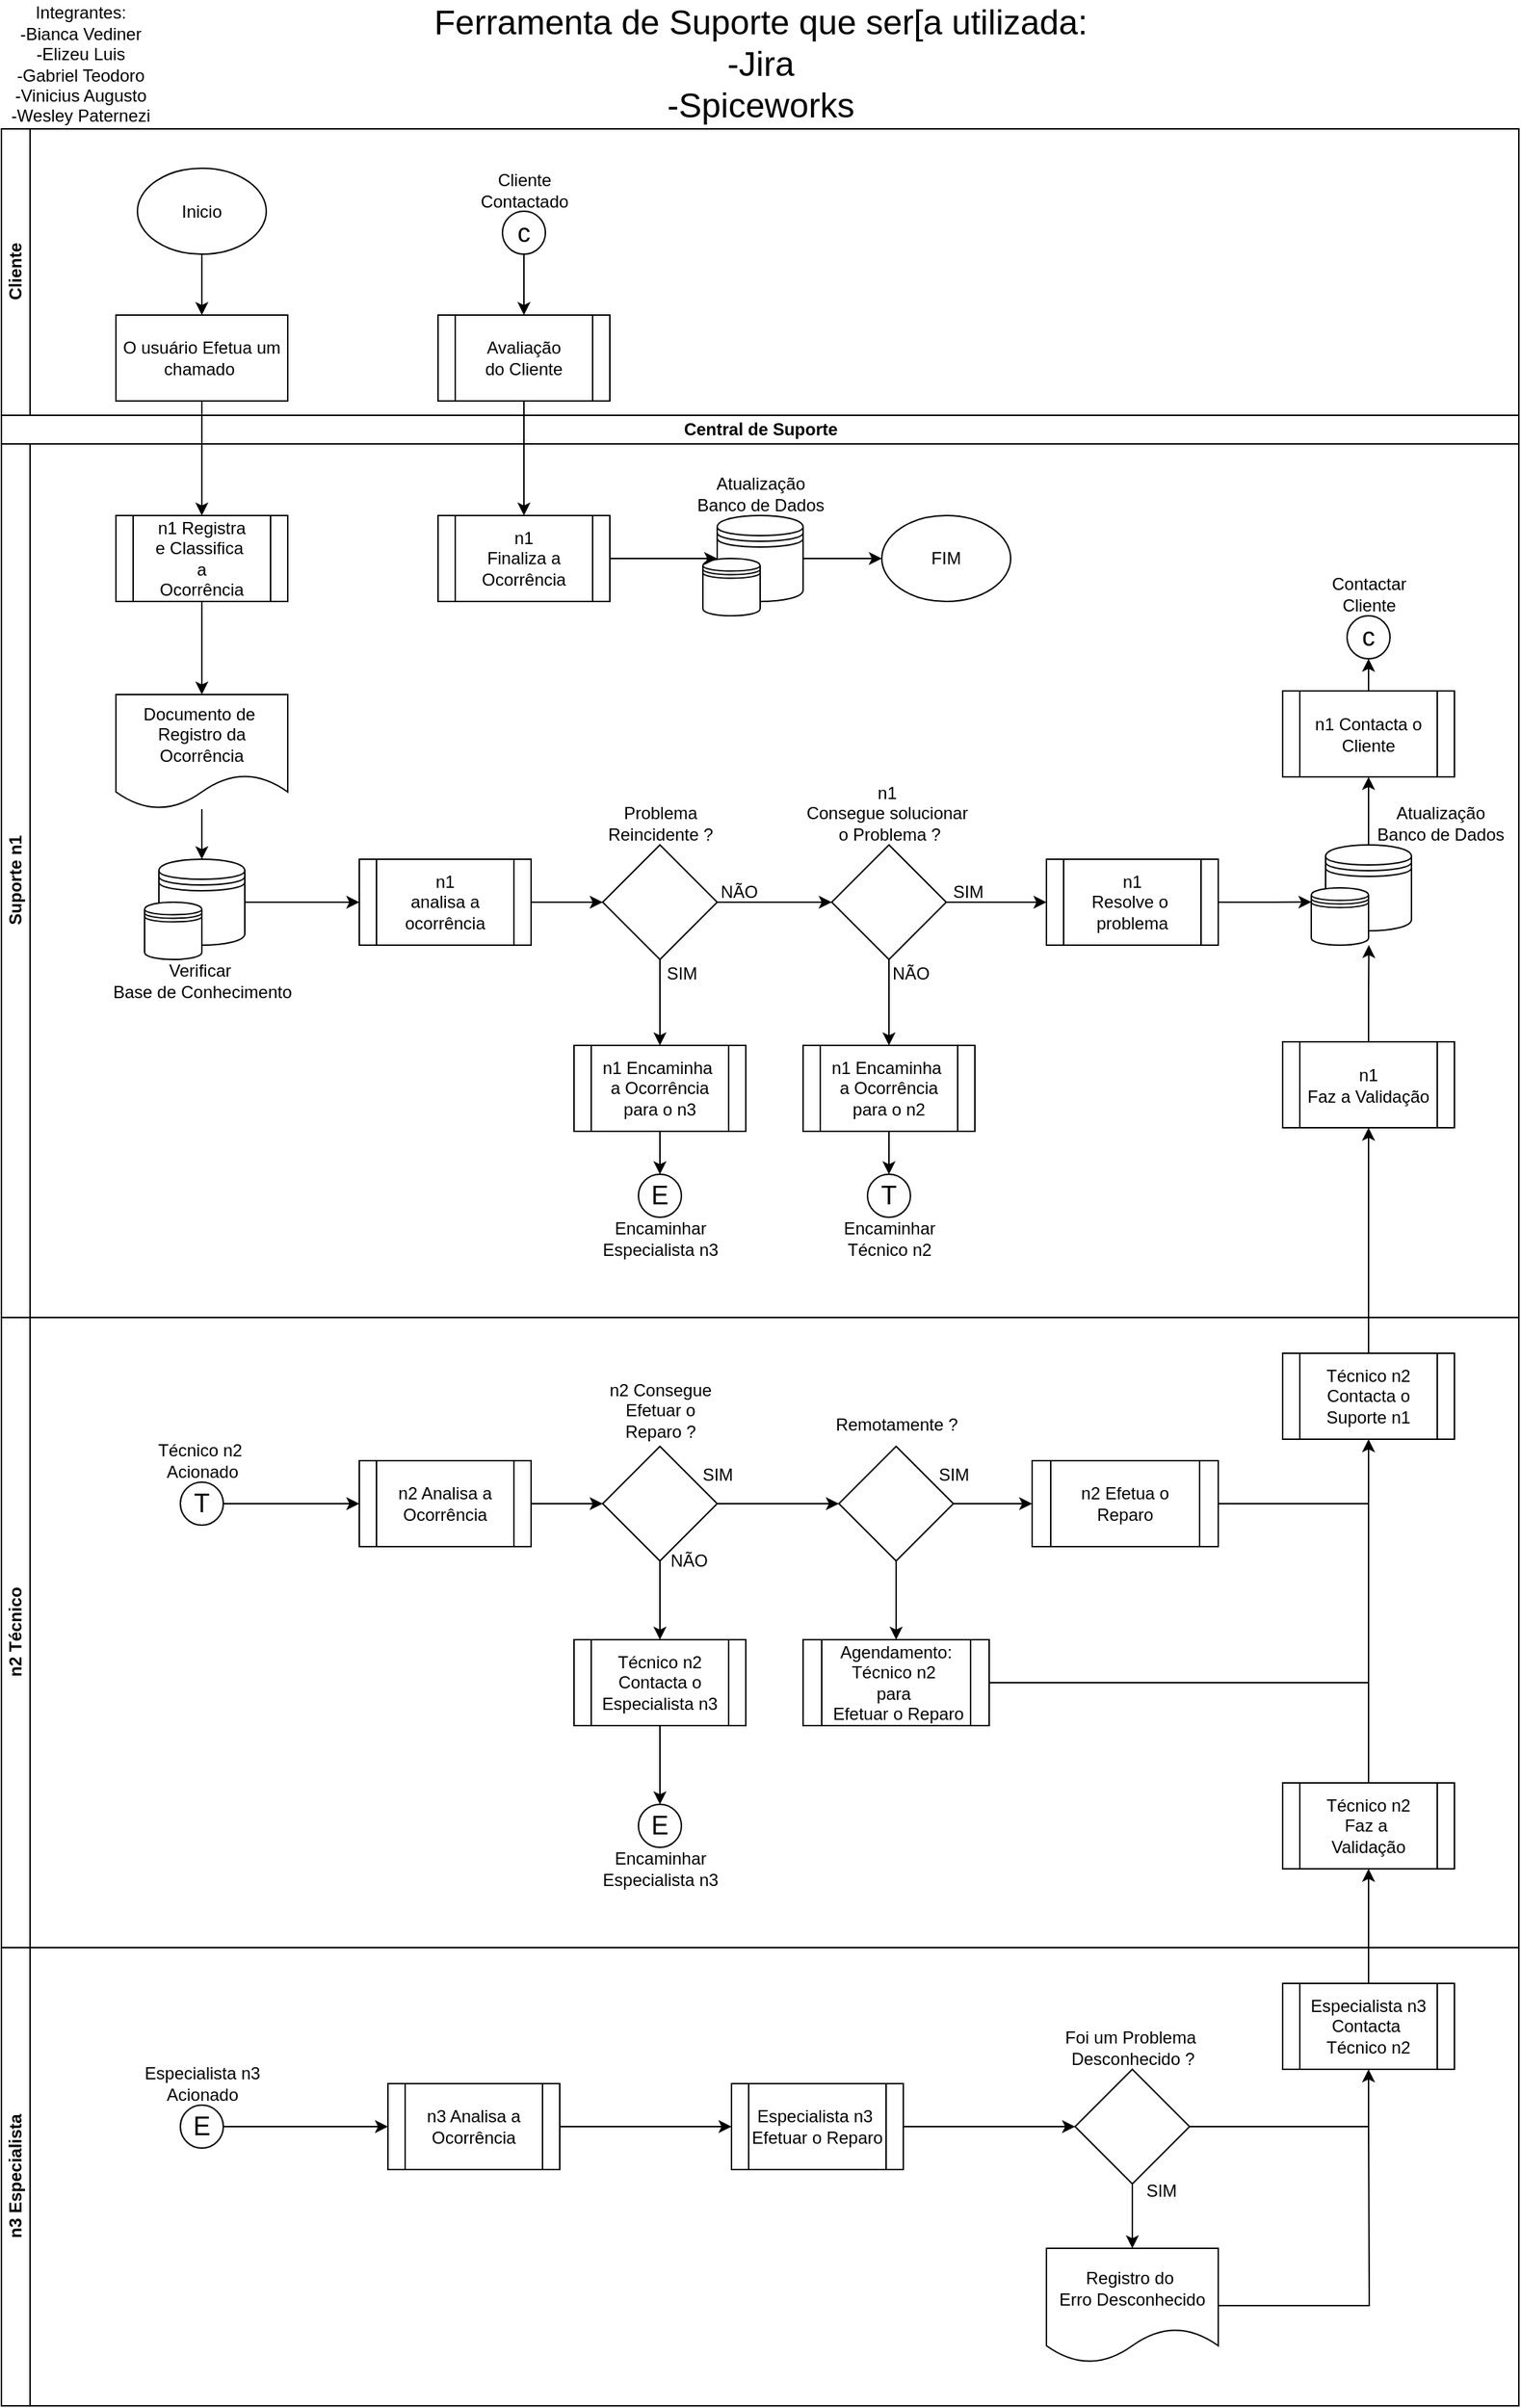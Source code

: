 <mxfile version="14.7.6" type="device"><diagram id="tlkaDTZqqwe8YWTlEcEw" name="Page-1"><mxGraphModel dx="1185" dy="615" grid="1" gridSize="10" guides="1" tooltips="1" connect="1" arrows="1" fold="1" page="1" pageScale="1" pageWidth="850" pageHeight="1100" math="0" shadow="0"><root><mxCell id="0"/><mxCell id="1" parent="0"/><mxCell id="Cioc2u7STBIMDRcB5ZtB-4" value="Central de Suporte" style="swimlane;html=1;childLayout=stackLayout;resizeParent=1;resizeParentMax=0;horizontal=1;startSize=20;horizontalStack=0;" vertex="1" parent="1"><mxGeometry y="290" width="1060" height="1390" as="geometry"/></mxCell><mxCell id="Cioc2u7STBIMDRcB5ZtB-6" value="Suporte n1" style="swimlane;html=1;startSize=20;horizontal=0;" vertex="1" parent="Cioc2u7STBIMDRcB5ZtB-4"><mxGeometry y="20" width="1060" height="610" as="geometry"/></mxCell><mxCell id="Cioc2u7STBIMDRcB5ZtB-164" style="edgeStyle=orthogonalEdgeStyle;rounded=0;orthogonalLoop=1;jettySize=auto;html=1;exitX=1;exitY=0.5;exitDx=0;exitDy=0;entryX=0;entryY=0.5;entryDx=0;entryDy=0;endArrow=classic;endFill=1;" edge="1" parent="Cioc2u7STBIMDRcB5ZtB-6" source="Cioc2u7STBIMDRcB5ZtB-19" target="Cioc2u7STBIMDRcB5ZtB-112"><mxGeometry relative="1" as="geometry"/></mxCell><mxCell id="Cioc2u7STBIMDRcB5ZtB-19" value="n1&lt;br&gt;analisa a&lt;br&gt;ocorrência" style="shape=process;whiteSpace=wrap;html=1;backgroundOutline=1;" vertex="1" parent="Cioc2u7STBIMDRcB5ZtB-6"><mxGeometry x="250" y="290" width="120" height="60" as="geometry"/></mxCell><mxCell id="Cioc2u7STBIMDRcB5ZtB-21" style="edgeStyle=orthogonalEdgeStyle;rounded=0;orthogonalLoop=1;jettySize=auto;html=1;exitX=0.5;exitY=1;exitDx=0;exitDy=0;entryX=0.5;entryY=0;entryDx=0;entryDy=0;" edge="1" parent="Cioc2u7STBIMDRcB5ZtB-6" source="Cioc2u7STBIMDRcB5ZtB-18" target="Cioc2u7STBIMDRcB5ZtB-20"><mxGeometry relative="1" as="geometry"/></mxCell><mxCell id="Cioc2u7STBIMDRcB5ZtB-18" value="n1 Registra &lt;br&gt;e Classifica&amp;nbsp;&lt;br&gt;a &lt;br&gt;Ocorrência" style="shape=process;whiteSpace=wrap;html=1;backgroundOutline=1;" vertex="1" parent="Cioc2u7STBIMDRcB5ZtB-6"><mxGeometry x="80.001" y="50" width="120" height="60" as="geometry"/></mxCell><mxCell id="Cioc2u7STBIMDRcB5ZtB-25" style="edgeStyle=orthogonalEdgeStyle;rounded=0;orthogonalLoop=1;jettySize=auto;html=1;entryX=0.5;entryY=0;entryDx=0;entryDy=0;" edge="1" parent="Cioc2u7STBIMDRcB5ZtB-6" source="Cioc2u7STBIMDRcB5ZtB-20" target="Cioc2u7STBIMDRcB5ZtB-23"><mxGeometry relative="1" as="geometry"/></mxCell><mxCell id="Cioc2u7STBIMDRcB5ZtB-20" value="Documento de&amp;nbsp;&lt;br&gt;Registro da Ocorrência" style="shape=document;whiteSpace=wrap;html=1;boundedLbl=1;" vertex="1" parent="Cioc2u7STBIMDRcB5ZtB-6"><mxGeometry x="80" y="175" width="120" height="80" as="geometry"/></mxCell><mxCell id="Cioc2u7STBIMDRcB5ZtB-162" style="edgeStyle=orthogonalEdgeStyle;rounded=0;orthogonalLoop=1;jettySize=auto;html=1;exitX=1;exitY=0.5;exitDx=0;exitDy=0;entryX=0;entryY=0.5;entryDx=0;entryDy=0;endArrow=classic;endFill=1;" edge="1" parent="Cioc2u7STBIMDRcB5ZtB-6" source="Cioc2u7STBIMDRcB5ZtB-23" target="Cioc2u7STBIMDRcB5ZtB-19"><mxGeometry relative="1" as="geometry"/></mxCell><mxCell id="Cioc2u7STBIMDRcB5ZtB-23" value="" style="shape=datastore;whiteSpace=wrap;html=1;" vertex="1" parent="Cioc2u7STBIMDRcB5ZtB-6"><mxGeometry x="110" y="290" width="60" height="60" as="geometry"/></mxCell><mxCell id="Cioc2u7STBIMDRcB5ZtB-22" value="" style="shape=datastore;whiteSpace=wrap;html=1;" vertex="1" parent="Cioc2u7STBIMDRcB5ZtB-6"><mxGeometry x="100" y="320" width="40" height="40" as="geometry"/></mxCell><mxCell id="Cioc2u7STBIMDRcB5ZtB-24" value="Verificar&amp;nbsp;&lt;br&gt;Base de Conhecimento" style="text;html=1;align=center;verticalAlign=middle;resizable=0;points=[];autosize=1;strokeColor=none;" vertex="1" parent="Cioc2u7STBIMDRcB5ZtB-6"><mxGeometry x="70" y="360" width="140" height="30" as="geometry"/></mxCell><mxCell id="Cioc2u7STBIMDRcB5ZtB-122" style="edgeStyle=orthogonalEdgeStyle;rounded=0;orthogonalLoop=1;jettySize=auto;html=1;exitX=0.5;exitY=1;exitDx=0;exitDy=0;entryX=0.5;entryY=0;entryDx=0;entryDy=0;endArrow=classic;endFill=1;" edge="1" parent="Cioc2u7STBIMDRcB5ZtB-6" source="Cioc2u7STBIMDRcB5ZtB-27" target="Cioc2u7STBIMDRcB5ZtB-121"><mxGeometry relative="1" as="geometry"/></mxCell><mxCell id="Cioc2u7STBIMDRcB5ZtB-150" style="edgeStyle=orthogonalEdgeStyle;rounded=0;orthogonalLoop=1;jettySize=auto;html=1;exitX=1;exitY=0.5;exitDx=0;exitDy=0;entryX=0;entryY=0.5;entryDx=0;entryDy=0;endArrow=classic;endFill=1;" edge="1" parent="Cioc2u7STBIMDRcB5ZtB-6" source="Cioc2u7STBIMDRcB5ZtB-27" target="Cioc2u7STBIMDRcB5ZtB-30"><mxGeometry relative="1" as="geometry"/></mxCell><mxCell id="Cioc2u7STBIMDRcB5ZtB-27" value="" style="rhombus;whiteSpace=wrap;html=1;" vertex="1" parent="Cioc2u7STBIMDRcB5ZtB-6"><mxGeometry x="580" y="280" width="80" height="80" as="geometry"/></mxCell><mxCell id="Cioc2u7STBIMDRcB5ZtB-29" value="n1&amp;nbsp;&lt;br&gt;Consegue solucionar&amp;nbsp;&lt;br&gt;o Problema ?" style="text;html=1;align=center;verticalAlign=middle;resizable=0;points=[];autosize=1;strokeColor=none;" vertex="1" parent="Cioc2u7STBIMDRcB5ZtB-6"><mxGeometry x="555" y="232.5" width="130" height="50" as="geometry"/></mxCell><mxCell id="Cioc2u7STBIMDRcB5ZtB-39" style="edgeStyle=orthogonalEdgeStyle;rounded=0;orthogonalLoop=1;jettySize=auto;html=1;exitX=1;exitY=0.5;exitDx=0;exitDy=0;entryX=0.002;entryY=0.248;entryDx=0;entryDy=0;entryPerimeter=0;" edge="1" parent="Cioc2u7STBIMDRcB5ZtB-6" source="Cioc2u7STBIMDRcB5ZtB-30" target="Cioc2u7STBIMDRcB5ZtB-35"><mxGeometry relative="1" as="geometry"/></mxCell><mxCell id="Cioc2u7STBIMDRcB5ZtB-30" value="n1&lt;br&gt;Resolve o&amp;nbsp;&lt;br&gt;problema" style="shape=process;whiteSpace=wrap;html=1;backgroundOutline=1;" vertex="1" parent="Cioc2u7STBIMDRcB5ZtB-6"><mxGeometry x="730" y="290" width="120" height="60" as="geometry"/></mxCell><mxCell id="Cioc2u7STBIMDRcB5ZtB-151" style="edgeStyle=orthogonalEdgeStyle;rounded=0;orthogonalLoop=1;jettySize=auto;html=1;exitX=0.5;exitY=0;exitDx=0;exitDy=0;entryX=0.5;entryY=1;entryDx=0;entryDy=0;endArrow=classic;endFill=1;" edge="1" parent="Cioc2u7STBIMDRcB5ZtB-6" source="Cioc2u7STBIMDRcB5ZtB-34" target="Cioc2u7STBIMDRcB5ZtB-42"><mxGeometry relative="1" as="geometry"/></mxCell><mxCell id="Cioc2u7STBIMDRcB5ZtB-34" value="" style="shape=datastore;whiteSpace=wrap;html=1;" vertex="1" parent="Cioc2u7STBIMDRcB5ZtB-6"><mxGeometry x="925" y="280" width="60" height="60" as="geometry"/></mxCell><mxCell id="Cioc2u7STBIMDRcB5ZtB-35" value="" style="shape=datastore;whiteSpace=wrap;html=1;" vertex="1" parent="Cioc2u7STBIMDRcB5ZtB-6"><mxGeometry x="915" y="310" width="40" height="40" as="geometry"/></mxCell><mxCell id="Cioc2u7STBIMDRcB5ZtB-36" value="Atualização&lt;br&gt;Banco de Dados" style="text;html=1;align=center;verticalAlign=middle;resizable=0;points=[];autosize=1;strokeColor=none;" vertex="1" parent="Cioc2u7STBIMDRcB5ZtB-6"><mxGeometry x="955" y="250" width="100" height="30" as="geometry"/></mxCell><mxCell id="Cioc2u7STBIMDRcB5ZtB-40" value="&lt;font style=&quot;font-size: 18px&quot;&gt;c&lt;/font&gt;" style="ellipse;whiteSpace=wrap;html=1;aspect=fixed;" vertex="1" parent="Cioc2u7STBIMDRcB5ZtB-6"><mxGeometry x="940" y="120" width="30" height="30" as="geometry"/></mxCell><mxCell id="Cioc2u7STBIMDRcB5ZtB-43" style="edgeStyle=orthogonalEdgeStyle;rounded=0;orthogonalLoop=1;jettySize=auto;html=1;exitX=0.5;exitY=0;exitDx=0;exitDy=0;entryX=0.5;entryY=1;entryDx=0;entryDy=0;" edge="1" parent="Cioc2u7STBIMDRcB5ZtB-6" source="Cioc2u7STBIMDRcB5ZtB-42" target="Cioc2u7STBIMDRcB5ZtB-40"><mxGeometry relative="1" as="geometry"/></mxCell><mxCell id="Cioc2u7STBIMDRcB5ZtB-42" value="n1 Contacta o Cliente" style="shape=process;whiteSpace=wrap;html=1;backgroundOutline=1;" vertex="1" parent="Cioc2u7STBIMDRcB5ZtB-6"><mxGeometry x="895" y="172.5" width="120" height="60" as="geometry"/></mxCell><mxCell id="Cioc2u7STBIMDRcB5ZtB-168" style="edgeStyle=orthogonalEdgeStyle;rounded=0;orthogonalLoop=1;jettySize=auto;html=1;exitX=1;exitY=0.5;exitDx=0;exitDy=0;entryX=0;entryY=0.5;entryDx=0;entryDy=0;endArrow=classic;endFill=1;" edge="1" parent="Cioc2u7STBIMDRcB5ZtB-6" source="Cioc2u7STBIMDRcB5ZtB-49" target="Cioc2u7STBIMDRcB5ZtB-54"><mxGeometry relative="1" as="geometry"/></mxCell><mxCell id="Cioc2u7STBIMDRcB5ZtB-49" value="" style="shape=datastore;whiteSpace=wrap;html=1;" vertex="1" parent="Cioc2u7STBIMDRcB5ZtB-6"><mxGeometry x="500" y="50" width="60" height="60" as="geometry"/></mxCell><mxCell id="Cioc2u7STBIMDRcB5ZtB-50" value="" style="shape=datastore;whiteSpace=wrap;html=1;" vertex="1" parent="Cioc2u7STBIMDRcB5ZtB-6"><mxGeometry x="490" y="80" width="40" height="40" as="geometry"/></mxCell><mxCell id="Cioc2u7STBIMDRcB5ZtB-51" value="Atualização&lt;br&gt;Banco de Dados" style="text;html=1;align=center;verticalAlign=middle;resizable=0;points=[];autosize=1;strokeColor=none;" vertex="1" parent="Cioc2u7STBIMDRcB5ZtB-6"><mxGeometry x="480" y="20" width="100" height="30" as="geometry"/></mxCell><mxCell id="Cioc2u7STBIMDRcB5ZtB-54" value="FIM" style="ellipse;whiteSpace=wrap;html=1;" vertex="1" parent="Cioc2u7STBIMDRcB5ZtB-6"><mxGeometry x="615" y="50" width="90" height="60" as="geometry"/></mxCell><mxCell id="Cioc2u7STBIMDRcB5ZtB-161" style="edgeStyle=orthogonalEdgeStyle;rounded=0;orthogonalLoop=1;jettySize=auto;html=1;exitX=1;exitY=0.5;exitDx=0;exitDy=0;entryX=0;entryY=0.5;entryDx=0;entryDy=0;endArrow=classic;endFill=1;" edge="1" parent="Cioc2u7STBIMDRcB5ZtB-6" source="Cioc2u7STBIMDRcB5ZtB-55" target="Cioc2u7STBIMDRcB5ZtB-49"><mxGeometry relative="1" as="geometry"><mxPoint x="467.5" y="80.0" as="sourcePoint"/></mxGeometry></mxCell><mxCell id="Cioc2u7STBIMDRcB5ZtB-55" value="n1 &lt;br&gt;Finaliza a&lt;br&gt;Ocorrência" style="shape=process;whiteSpace=wrap;html=1;backgroundOutline=1;" vertex="1" parent="Cioc2u7STBIMDRcB5ZtB-6"><mxGeometry x="305" y="50" width="120" height="60" as="geometry"/></mxCell><mxCell id="Cioc2u7STBIMDRcB5ZtB-65" value="&lt;font style=&quot;font-size: 18px&quot;&gt;E&lt;/font&gt;" style="ellipse;whiteSpace=wrap;html=1;aspect=fixed;" vertex="1" parent="Cioc2u7STBIMDRcB5ZtB-6"><mxGeometry x="445" y="510" width="30" height="30" as="geometry"/></mxCell><mxCell id="Cioc2u7STBIMDRcB5ZtB-66" value="Encaminhar&lt;br&gt;Especialista n3" style="text;html=1;align=center;verticalAlign=middle;resizable=0;points=[];autosize=1;strokeColor=none;" vertex="1" parent="Cioc2u7STBIMDRcB5ZtB-6"><mxGeometry x="410" y="540" width="100" height="30" as="geometry"/></mxCell><mxCell id="Cioc2u7STBIMDRcB5ZtB-73" style="edgeStyle=orthogonalEdgeStyle;rounded=0;orthogonalLoop=1;jettySize=auto;html=1;entryX=0.5;entryY=0;entryDx=0;entryDy=0;" edge="1" parent="Cioc2u7STBIMDRcB5ZtB-6" source="Cioc2u7STBIMDRcB5ZtB-71" target="Cioc2u7STBIMDRcB5ZtB-65"><mxGeometry relative="1" as="geometry"/></mxCell><mxCell id="Cioc2u7STBIMDRcB5ZtB-71" value="n1 Encaminha&amp;nbsp;&lt;br&gt;a Ocorrência&lt;br&gt;para o n3" style="shape=process;whiteSpace=wrap;html=1;backgroundOutline=1;" vertex="1" parent="Cioc2u7STBIMDRcB5ZtB-6"><mxGeometry x="400" y="420" width="120" height="60" as="geometry"/></mxCell><mxCell id="Cioc2u7STBIMDRcB5ZtB-104" style="edgeStyle=orthogonalEdgeStyle;rounded=0;orthogonalLoop=1;jettySize=auto;html=1;entryX=1.006;entryY=0.998;entryDx=0;entryDy=0;entryPerimeter=0;endArrow=classic;endFill=1;" edge="1" parent="Cioc2u7STBIMDRcB5ZtB-6" source="Cioc2u7STBIMDRcB5ZtB-103" target="Cioc2u7STBIMDRcB5ZtB-35"><mxGeometry relative="1" as="geometry"/></mxCell><mxCell id="Cioc2u7STBIMDRcB5ZtB-103" value="n1 &lt;br&gt;Faz a Validação" style="shape=process;whiteSpace=wrap;html=1;backgroundOutline=1;" vertex="1" parent="Cioc2u7STBIMDRcB5ZtB-6"><mxGeometry x="895" y="417.5" width="120" height="60" as="geometry"/></mxCell><mxCell id="Cioc2u7STBIMDRcB5ZtB-116" style="edgeStyle=orthogonalEdgeStyle;rounded=0;orthogonalLoop=1;jettySize=auto;html=1;exitX=1;exitY=0.5;exitDx=0;exitDy=0;entryX=0;entryY=0.5;entryDx=0;entryDy=0;endArrow=classic;endFill=1;" edge="1" parent="Cioc2u7STBIMDRcB5ZtB-6" source="Cioc2u7STBIMDRcB5ZtB-112" target="Cioc2u7STBIMDRcB5ZtB-27"><mxGeometry relative="1" as="geometry"/></mxCell><mxCell id="Cioc2u7STBIMDRcB5ZtB-112" value="" style="rhombus;whiteSpace=wrap;html=1;" vertex="1" parent="Cioc2u7STBIMDRcB5ZtB-6"><mxGeometry x="420" y="280" width="80" height="80" as="geometry"/></mxCell><mxCell id="Cioc2u7STBIMDRcB5ZtB-113" value="Problema &lt;br&gt;Reincidente ?" style="text;html=1;align=center;verticalAlign=middle;resizable=0;points=[];autosize=1;strokeColor=none;" vertex="1" parent="Cioc2u7STBIMDRcB5ZtB-6"><mxGeometry x="415" y="250" width="90" height="30" as="geometry"/></mxCell><mxCell id="Cioc2u7STBIMDRcB5ZtB-114" style="edgeStyle=orthogonalEdgeStyle;rounded=0;orthogonalLoop=1;jettySize=auto;html=1;exitX=0.5;exitY=1;exitDx=0;exitDy=0;endArrow=classic;endFill=1;entryX=0.5;entryY=0;entryDx=0;entryDy=0;" edge="1" parent="Cioc2u7STBIMDRcB5ZtB-6" source="Cioc2u7STBIMDRcB5ZtB-112" target="Cioc2u7STBIMDRcB5ZtB-71"><mxGeometry relative="1" as="geometry"><mxPoint x="460" y="410" as="targetPoint"/></mxGeometry></mxCell><mxCell id="Cioc2u7STBIMDRcB5ZtB-115" value="SIM" style="text;html=1;align=center;verticalAlign=middle;resizable=0;points=[];autosize=1;strokeColor=none;" vertex="1" parent="Cioc2u7STBIMDRcB5ZtB-6"><mxGeometry x="455" y="360" width="40" height="20" as="geometry"/></mxCell><mxCell id="Cioc2u7STBIMDRcB5ZtB-117" value="NÃO" style="text;html=1;align=center;verticalAlign=middle;resizable=0;points=[];autosize=1;strokeColor=none;" vertex="1" parent="Cioc2u7STBIMDRcB5ZtB-6"><mxGeometry x="495" y="302.5" width="40" height="20" as="geometry"/></mxCell><mxCell id="Cioc2u7STBIMDRcB5ZtB-118" value="&lt;font style=&quot;font-size: 18px&quot;&gt;T&lt;/font&gt;" style="ellipse;whiteSpace=wrap;html=1;aspect=fixed;" vertex="1" parent="Cioc2u7STBIMDRcB5ZtB-6"><mxGeometry x="605" y="510" width="30" height="30" as="geometry"/></mxCell><mxCell id="Cioc2u7STBIMDRcB5ZtB-119" value="Encaminhar&lt;br&gt;Técnico n2" style="text;html=1;align=center;verticalAlign=middle;resizable=0;points=[];autosize=1;strokeColor=none;" vertex="1" parent="Cioc2u7STBIMDRcB5ZtB-6"><mxGeometry x="580" y="540" width="80" height="30" as="geometry"/></mxCell><mxCell id="Cioc2u7STBIMDRcB5ZtB-120" style="edgeStyle=orthogonalEdgeStyle;rounded=0;orthogonalLoop=1;jettySize=auto;html=1;entryX=0.5;entryY=0;entryDx=0;entryDy=0;" edge="1" parent="Cioc2u7STBIMDRcB5ZtB-6" source="Cioc2u7STBIMDRcB5ZtB-121" target="Cioc2u7STBIMDRcB5ZtB-118"><mxGeometry relative="1" as="geometry"/></mxCell><mxCell id="Cioc2u7STBIMDRcB5ZtB-121" value="n1 Encaminha&amp;nbsp;&lt;br&gt;a Ocorrência&lt;br&gt;para o n2" style="shape=process;whiteSpace=wrap;html=1;backgroundOutline=1;" vertex="1" parent="Cioc2u7STBIMDRcB5ZtB-6"><mxGeometry x="560" y="420" width="120" height="60" as="geometry"/></mxCell><mxCell id="Cioc2u7STBIMDRcB5ZtB-124" value="SIM" style="text;html=1;align=center;verticalAlign=middle;resizable=0;points=[];autosize=1;strokeColor=none;" vertex="1" parent="Cioc2u7STBIMDRcB5ZtB-6"><mxGeometry x="655" y="302.5" width="40" height="20" as="geometry"/></mxCell><mxCell id="Cioc2u7STBIMDRcB5ZtB-125" value="NÃO" style="text;html=1;align=center;verticalAlign=middle;resizable=0;points=[];autosize=1;strokeColor=none;" vertex="1" parent="Cioc2u7STBIMDRcB5ZtB-6"><mxGeometry x="615" y="360" width="40" height="20" as="geometry"/></mxCell><mxCell id="Cioc2u7STBIMDRcB5ZtB-41" value="Contactar&lt;br&gt;Cliente" style="text;html=1;align=center;verticalAlign=middle;resizable=0;points=[];autosize=1;strokeColor=none;" vertex="1" parent="Cioc2u7STBIMDRcB5ZtB-6"><mxGeometry x="920" y="90" width="70" height="30" as="geometry"/></mxCell><mxCell id="Cioc2u7STBIMDRcB5ZtB-7" value="n2 Técnico" style="swimlane;html=1;startSize=20;horizontal=0;" vertex="1" parent="Cioc2u7STBIMDRcB5ZtB-4"><mxGeometry y="630" width="1060" height="440" as="geometry"/></mxCell><mxCell id="Cioc2u7STBIMDRcB5ZtB-74" style="edgeStyle=orthogonalEdgeStyle;rounded=0;orthogonalLoop=1;jettySize=auto;html=1;exitX=1;exitY=0.5;exitDx=0;exitDy=0;entryX=0;entryY=0.5;entryDx=0;entryDy=0;" edge="1" parent="Cioc2u7STBIMDRcB5ZtB-7" source="Cioc2u7STBIMDRcB5ZtB-60" target="Cioc2u7STBIMDRcB5ZtB-62"><mxGeometry relative="1" as="geometry"/></mxCell><mxCell id="Cioc2u7STBIMDRcB5ZtB-60" value="n2 Analisa a Ocorrência" style="shape=process;whiteSpace=wrap;html=1;backgroundOutline=1;" vertex="1" parent="Cioc2u7STBIMDRcB5ZtB-7"><mxGeometry x="250" y="100" width="120" height="60" as="geometry"/></mxCell><mxCell id="Cioc2u7STBIMDRcB5ZtB-84" style="edgeStyle=orthogonalEdgeStyle;rounded=0;orthogonalLoop=1;jettySize=auto;html=1;exitX=0.5;exitY=1;exitDx=0;exitDy=0;entryX=0.5;entryY=0;entryDx=0;entryDy=0;" edge="1" parent="Cioc2u7STBIMDRcB5ZtB-7" source="Cioc2u7STBIMDRcB5ZtB-62" target="Cioc2u7STBIMDRcB5ZtB-85"><mxGeometry relative="1" as="geometry"><mxPoint x="460" y="215" as="targetPoint"/></mxGeometry></mxCell><mxCell id="Cioc2u7STBIMDRcB5ZtB-128" style="edgeStyle=orthogonalEdgeStyle;rounded=0;orthogonalLoop=1;jettySize=auto;html=1;exitX=1;exitY=0.5;exitDx=0;exitDy=0;entryX=0;entryY=0.5;entryDx=0;entryDy=0;endArrow=classic;endFill=1;" edge="1" parent="Cioc2u7STBIMDRcB5ZtB-7" source="Cioc2u7STBIMDRcB5ZtB-62" target="Cioc2u7STBIMDRcB5ZtB-126"><mxGeometry relative="1" as="geometry"/></mxCell><mxCell id="Cioc2u7STBIMDRcB5ZtB-62" value="" style="rhombus;whiteSpace=wrap;html=1;" vertex="1" parent="Cioc2u7STBIMDRcB5ZtB-7"><mxGeometry x="420" y="90" width="80" height="80" as="geometry"/></mxCell><mxCell id="Cioc2u7STBIMDRcB5ZtB-63" value="n2 Consegue&lt;br&gt;Efetuar o&lt;br&gt;Reparo ?" style="text;html=1;align=center;verticalAlign=middle;resizable=0;points=[];autosize=1;strokeColor=none;" vertex="1" parent="Cioc2u7STBIMDRcB5ZtB-7"><mxGeometry x="415" y="40" width="90" height="50" as="geometry"/></mxCell><mxCell id="Cioc2u7STBIMDRcB5ZtB-70" style="edgeStyle=orthogonalEdgeStyle;rounded=0;orthogonalLoop=1;jettySize=auto;html=1;exitX=1;exitY=0.5;exitDx=0;exitDy=0;entryX=0;entryY=0.5;entryDx=0;entryDy=0;" edge="1" parent="Cioc2u7STBIMDRcB5ZtB-7" source="Cioc2u7STBIMDRcB5ZtB-67" target="Cioc2u7STBIMDRcB5ZtB-60"><mxGeometry relative="1" as="geometry"><mxPoint x="160" y="130" as="targetPoint"/></mxGeometry></mxCell><mxCell id="Cioc2u7STBIMDRcB5ZtB-67" value="&lt;font style=&quot;font-size: 18px&quot;&gt;T&lt;/font&gt;" style="ellipse;whiteSpace=wrap;html=1;aspect=fixed;" vertex="1" parent="Cioc2u7STBIMDRcB5ZtB-7"><mxGeometry x="125" y="115" width="30" height="30" as="geometry"/></mxCell><mxCell id="Cioc2u7STBIMDRcB5ZtB-69" value="Técnico n2&amp;nbsp;&lt;br&gt;Acionado" style="text;html=1;align=center;verticalAlign=middle;resizable=0;points=[];autosize=1;strokeColor=none;" vertex="1" parent="Cioc2u7STBIMDRcB5ZtB-7"><mxGeometry x="100" y="85" width="80" height="30" as="geometry"/></mxCell><mxCell id="Cioc2u7STBIMDRcB5ZtB-75" value="SIM" style="text;html=1;align=center;verticalAlign=middle;resizable=0;points=[];autosize=1;strokeColor=none;" vertex="1" parent="Cioc2u7STBIMDRcB5ZtB-7"><mxGeometry x="480" y="100" width="40" height="20" as="geometry"/></mxCell><mxCell id="Cioc2u7STBIMDRcB5ZtB-77" value="Agendamento: Técnico n2&amp;nbsp;&lt;br&gt;para&amp;nbsp;&lt;br&gt;&amp;nbsp;Efetuar o Reparo" style="shape=process;whiteSpace=wrap;html=1;backgroundOutline=1;" vertex="1" parent="Cioc2u7STBIMDRcB5ZtB-7"><mxGeometry x="560" y="225" width="130" height="60" as="geometry"/></mxCell><mxCell id="Cioc2u7STBIMDRcB5ZtB-78" value="NÃO" style="text;html=1;align=center;verticalAlign=middle;resizable=0;points=[];autosize=1;strokeColor=none;" vertex="1" parent="Cioc2u7STBIMDRcB5ZtB-7"><mxGeometry x="460" y="160" width="40" height="20" as="geometry"/></mxCell><mxCell id="Cioc2u7STBIMDRcB5ZtB-137" style="edgeStyle=orthogonalEdgeStyle;rounded=0;orthogonalLoop=1;jettySize=auto;html=1;exitX=0.5;exitY=1;exitDx=0;exitDy=0;entryX=0.5;entryY=0;entryDx=0;entryDy=0;endArrow=classic;endFill=1;" edge="1" parent="Cioc2u7STBIMDRcB5ZtB-7" source="Cioc2u7STBIMDRcB5ZtB-85" target="Cioc2u7STBIMDRcB5ZtB-95"><mxGeometry relative="1" as="geometry"/></mxCell><mxCell id="Cioc2u7STBIMDRcB5ZtB-85" value="Técnico n2&lt;br&gt;Contacta o&lt;br&gt;Especialista n3" style="shape=process;whiteSpace=wrap;html=1;backgroundOutline=1;" vertex="1" parent="Cioc2u7STBIMDRcB5ZtB-7"><mxGeometry x="400" y="225" width="120" height="60" as="geometry"/></mxCell><mxCell id="Cioc2u7STBIMDRcB5ZtB-95" value="&lt;font style=&quot;font-size: 18px&quot;&gt;E&lt;/font&gt;" style="ellipse;whiteSpace=wrap;html=1;aspect=fixed;" vertex="1" parent="Cioc2u7STBIMDRcB5ZtB-7"><mxGeometry x="445" y="340" width="30" height="30" as="geometry"/></mxCell><mxCell id="Cioc2u7STBIMDRcB5ZtB-96" value="Encaminhar&lt;br&gt;Especialista n3" style="text;html=1;align=center;verticalAlign=middle;resizable=0;points=[];autosize=1;strokeColor=none;" vertex="1" parent="Cioc2u7STBIMDRcB5ZtB-7"><mxGeometry x="410" y="370" width="100" height="30" as="geometry"/></mxCell><mxCell id="Cioc2u7STBIMDRcB5ZtB-105" value="Técnico n2&lt;br&gt;Contacta o&lt;br&gt;Suporte n1" style="shape=process;whiteSpace=wrap;html=1;backgroundOutline=1;" vertex="1" parent="Cioc2u7STBIMDRcB5ZtB-7"><mxGeometry x="895" y="25" width="120" height="60" as="geometry"/></mxCell><mxCell id="Cioc2u7STBIMDRcB5ZtB-108" value="Técnico n2&lt;br&gt;Faz a&amp;nbsp;&lt;br&gt;Validação" style="shape=process;whiteSpace=wrap;html=1;backgroundOutline=1;" vertex="1" parent="Cioc2u7STBIMDRcB5ZtB-7"><mxGeometry x="895" y="325" width="120" height="60" as="geometry"/></mxCell><mxCell id="Cioc2u7STBIMDRcB5ZtB-130" style="edgeStyle=orthogonalEdgeStyle;rounded=0;orthogonalLoop=1;jettySize=auto;html=1;exitX=0.5;exitY=1;exitDx=0;exitDy=0;entryX=0.5;entryY=0;entryDx=0;entryDy=0;endArrow=classic;endFill=1;" edge="1" parent="Cioc2u7STBIMDRcB5ZtB-7" source="Cioc2u7STBIMDRcB5ZtB-126" target="Cioc2u7STBIMDRcB5ZtB-77"><mxGeometry relative="1" as="geometry"/></mxCell><mxCell id="Cioc2u7STBIMDRcB5ZtB-159" style="edgeStyle=orthogonalEdgeStyle;rounded=0;orthogonalLoop=1;jettySize=auto;html=1;exitX=1;exitY=0.5;exitDx=0;exitDy=0;entryX=0;entryY=0.5;entryDx=0;entryDy=0;endArrow=classic;endFill=1;" edge="1" parent="Cioc2u7STBIMDRcB5ZtB-7" source="Cioc2u7STBIMDRcB5ZtB-126" target="Cioc2u7STBIMDRcB5ZtB-135"><mxGeometry relative="1" as="geometry"/></mxCell><mxCell id="Cioc2u7STBIMDRcB5ZtB-126" value="" style="rhombus;whiteSpace=wrap;html=1;" vertex="1" parent="Cioc2u7STBIMDRcB5ZtB-7"><mxGeometry x="585" y="90" width="80" height="80" as="geometry"/></mxCell><mxCell id="Cioc2u7STBIMDRcB5ZtB-127" value="Remotamente ?" style="text;html=1;align=center;verticalAlign=middle;resizable=0;points=[];autosize=1;strokeColor=none;" vertex="1" parent="Cioc2u7STBIMDRcB5ZtB-7"><mxGeometry x="575" y="65" width="100" height="20" as="geometry"/></mxCell><mxCell id="Cioc2u7STBIMDRcB5ZtB-134" value="SIM" style="text;html=1;align=center;verticalAlign=middle;resizable=0;points=[];autosize=1;strokeColor=none;" vertex="1" parent="Cioc2u7STBIMDRcB5ZtB-7"><mxGeometry x="645" y="100" width="40" height="20" as="geometry"/></mxCell><mxCell id="Cioc2u7STBIMDRcB5ZtB-136" style="edgeStyle=orthogonalEdgeStyle;rounded=0;orthogonalLoop=1;jettySize=auto;html=1;exitX=1;exitY=0.5;exitDx=0;exitDy=0;entryX=0.5;entryY=1;entryDx=0;entryDy=0;endArrow=classic;endFill=1;" edge="1" parent="Cioc2u7STBIMDRcB5ZtB-7" source="Cioc2u7STBIMDRcB5ZtB-135" target="Cioc2u7STBIMDRcB5ZtB-105"><mxGeometry relative="1" as="geometry"/></mxCell><mxCell id="Cioc2u7STBIMDRcB5ZtB-135" value="n2 Efetua o Reparo" style="shape=process;whiteSpace=wrap;html=1;backgroundOutline=1;" vertex="1" parent="Cioc2u7STBIMDRcB5ZtB-7"><mxGeometry x="720" y="100" width="130" height="60" as="geometry"/></mxCell><mxCell id="Cioc2u7STBIMDRcB5ZtB-132" style="edgeStyle=orthogonalEdgeStyle;rounded=0;orthogonalLoop=1;jettySize=auto;html=1;exitX=1;exitY=0.5;exitDx=0;exitDy=0;endArrow=none;endFill=0;" edge="1" parent="Cioc2u7STBIMDRcB5ZtB-7" source="Cioc2u7STBIMDRcB5ZtB-77"><mxGeometry relative="1" as="geometry"><mxPoint x="955" y="130" as="targetPoint"/><Array as="points"><mxPoint x="955" y="255"/></Array></mxGeometry></mxCell><mxCell id="Cioc2u7STBIMDRcB5ZtB-169" style="edgeStyle=orthogonalEdgeStyle;rounded=0;orthogonalLoop=1;jettySize=auto;html=1;exitX=0.5;exitY=0;exitDx=0;exitDy=0;endArrow=none;endFill=0;" edge="1" parent="Cioc2u7STBIMDRcB5ZtB-7" source="Cioc2u7STBIMDRcB5ZtB-108"><mxGeometry relative="1" as="geometry"><mxPoint x="955" y="250" as="targetPoint"/></mxGeometry></mxCell><mxCell id="Cioc2u7STBIMDRcB5ZtB-107" style="edgeStyle=orthogonalEdgeStyle;rounded=0;orthogonalLoop=1;jettySize=auto;html=1;exitX=0.5;exitY=0;exitDx=0;exitDy=0;endArrow=classic;endFill=1;entryX=0.5;entryY=1;entryDx=0;entryDy=0;" edge="1" parent="Cioc2u7STBIMDRcB5ZtB-4" source="Cioc2u7STBIMDRcB5ZtB-106" target="Cioc2u7STBIMDRcB5ZtB-108"><mxGeometry relative="1" as="geometry"><mxPoint x="825" y="1080" as="targetPoint"/></mxGeometry></mxCell><mxCell id="Cioc2u7STBIMDRcB5ZtB-11" value="n3 Especialista" style="swimlane;html=1;startSize=20;horizontal=0;" vertex="1" parent="Cioc2u7STBIMDRcB5ZtB-4"><mxGeometry y="1070" width="1060" height="320" as="geometry"/></mxCell><mxCell id="Cioc2u7STBIMDRcB5ZtB-100" style="edgeStyle=orthogonalEdgeStyle;rounded=0;orthogonalLoop=1;jettySize=auto;html=1;exitX=1;exitY=0.5;exitDx=0;exitDy=0;entryX=0;entryY=0.5;entryDx=0;entryDy=0;endArrow=classic;endFill=1;" edge="1" parent="Cioc2u7STBIMDRcB5ZtB-11" source="Cioc2u7STBIMDRcB5ZtB-97" target="Cioc2u7STBIMDRcB5ZtB-99"><mxGeometry relative="1" as="geometry"/></mxCell><mxCell id="Cioc2u7STBIMDRcB5ZtB-97" value="&lt;font style=&quot;font-size: 18px&quot;&gt;E&lt;/font&gt;" style="ellipse;whiteSpace=wrap;html=1;aspect=fixed;" vertex="1" parent="Cioc2u7STBIMDRcB5ZtB-11"><mxGeometry x="125" y="110" width="30" height="30" as="geometry"/></mxCell><mxCell id="Cioc2u7STBIMDRcB5ZtB-98" value="Especialista n3&lt;br&gt;Acionado" style="text;html=1;align=center;verticalAlign=middle;resizable=0;points=[];autosize=1;strokeColor=none;" vertex="1" parent="Cioc2u7STBIMDRcB5ZtB-11"><mxGeometry x="90" y="80" width="100" height="30" as="geometry"/></mxCell><mxCell id="Cioc2u7STBIMDRcB5ZtB-141" style="edgeStyle=orthogonalEdgeStyle;rounded=0;orthogonalLoop=1;jettySize=auto;html=1;exitX=1;exitY=0.5;exitDx=0;exitDy=0;entryX=0;entryY=0.5;entryDx=0;entryDy=0;endArrow=classic;endFill=1;" edge="1" parent="Cioc2u7STBIMDRcB5ZtB-11" source="Cioc2u7STBIMDRcB5ZtB-99" target="Cioc2u7STBIMDRcB5ZtB-102"><mxGeometry relative="1" as="geometry"/></mxCell><mxCell id="Cioc2u7STBIMDRcB5ZtB-99" value="n3 Analisa a Ocorrência" style="shape=process;whiteSpace=wrap;html=1;backgroundOutline=1;" vertex="1" parent="Cioc2u7STBIMDRcB5ZtB-11"><mxGeometry x="270" y="95" width="120" height="60" as="geometry"/></mxCell><mxCell id="Cioc2u7STBIMDRcB5ZtB-142" style="edgeStyle=orthogonalEdgeStyle;rounded=0;orthogonalLoop=1;jettySize=auto;html=1;exitX=1;exitY=0.5;exitDx=0;exitDy=0;entryX=0;entryY=0.5;entryDx=0;entryDy=0;endArrow=classic;endFill=1;" edge="1" parent="Cioc2u7STBIMDRcB5ZtB-11" source="Cioc2u7STBIMDRcB5ZtB-102" target="Cioc2u7STBIMDRcB5ZtB-139"><mxGeometry relative="1" as="geometry"/></mxCell><mxCell id="Cioc2u7STBIMDRcB5ZtB-102" value="Especialista n3&amp;nbsp; Efetuar o Reparo" style="shape=process;whiteSpace=wrap;html=1;backgroundOutline=1;" vertex="1" parent="Cioc2u7STBIMDRcB5ZtB-11"><mxGeometry x="510" y="95" width="120" height="60" as="geometry"/></mxCell><mxCell id="Cioc2u7STBIMDRcB5ZtB-106" value="Especialista n3&lt;br&gt;Contacta&amp;nbsp;&lt;br&gt;Técnico n2" style="shape=process;whiteSpace=wrap;html=1;backgroundOutline=1;" vertex="1" parent="Cioc2u7STBIMDRcB5ZtB-11"><mxGeometry x="895" y="25" width="120" height="60" as="geometry"/></mxCell><mxCell id="Cioc2u7STBIMDRcB5ZtB-148" style="edgeStyle=orthogonalEdgeStyle;rounded=0;orthogonalLoop=1;jettySize=auto;html=1;exitX=1;exitY=0.5;exitDx=0;exitDy=0;entryX=0.5;entryY=1;entryDx=0;entryDy=0;endArrow=classic;endFill=1;" edge="1" parent="Cioc2u7STBIMDRcB5ZtB-11" source="Cioc2u7STBIMDRcB5ZtB-139" target="Cioc2u7STBIMDRcB5ZtB-106"><mxGeometry relative="1" as="geometry"/></mxCell><mxCell id="Cioc2u7STBIMDRcB5ZtB-139" value="" style="rhombus;whiteSpace=wrap;html=1;" vertex="1" parent="Cioc2u7STBIMDRcB5ZtB-11"><mxGeometry x="750" y="85" width="80" height="80" as="geometry"/></mxCell><mxCell id="Cioc2u7STBIMDRcB5ZtB-140" value="Foi um Problema&amp;nbsp;&lt;br&gt;Desconhecido ?" style="text;html=1;align=center;verticalAlign=middle;resizable=0;points=[];autosize=1;strokeColor=none;" vertex="1" parent="Cioc2u7STBIMDRcB5ZtB-11"><mxGeometry x="735" y="55" width="110" height="30" as="geometry"/></mxCell><mxCell id="Cioc2u7STBIMDRcB5ZtB-145" value="Registro do&amp;nbsp;&lt;br&gt;Erro Desconhecido" style="shape=document;whiteSpace=wrap;html=1;boundedLbl=1;" vertex="1" parent="Cioc2u7STBIMDRcB5ZtB-11"><mxGeometry x="730" y="210" width="120" height="80" as="geometry"/></mxCell><mxCell id="Cioc2u7STBIMDRcB5ZtB-143" style="edgeStyle=orthogonalEdgeStyle;rounded=0;orthogonalLoop=1;jettySize=auto;html=1;exitX=0.5;exitY=1;exitDx=0;exitDy=0;endArrow=classic;endFill=1;entryX=0.5;entryY=0;entryDx=0;entryDy=0;" edge="1" parent="Cioc2u7STBIMDRcB5ZtB-11" source="Cioc2u7STBIMDRcB5ZtB-139" target="Cioc2u7STBIMDRcB5ZtB-145"><mxGeometry relative="1" as="geometry"><mxPoint x="790" y="200" as="targetPoint"/></mxGeometry></mxCell><mxCell id="Cioc2u7STBIMDRcB5ZtB-144" value="SIM" style="text;html=1;align=center;verticalAlign=middle;resizable=0;points=[];autosize=1;strokeColor=none;" vertex="1" parent="Cioc2u7STBIMDRcB5ZtB-11"><mxGeometry x="790" y="160" width="40" height="20" as="geometry"/></mxCell><mxCell id="Cioc2u7STBIMDRcB5ZtB-149" style="edgeStyle=orthogonalEdgeStyle;rounded=0;orthogonalLoop=1;jettySize=auto;html=1;exitX=1;exitY=0.5;exitDx=0;exitDy=0;endArrow=none;endFill=0;" edge="1" parent="Cioc2u7STBIMDRcB5ZtB-11" source="Cioc2u7STBIMDRcB5ZtB-145"><mxGeometry relative="1" as="geometry"><mxPoint x="955" y="120" as="targetPoint"/></mxGeometry></mxCell><mxCell id="Cioc2u7STBIMDRcB5ZtB-138" style="edgeStyle=orthogonalEdgeStyle;rounded=0;orthogonalLoop=1;jettySize=auto;html=1;exitX=0.5;exitY=0;exitDx=0;exitDy=0;endArrow=classic;endFill=1;entryX=0.5;entryY=1;entryDx=0;entryDy=0;" edge="1" parent="Cioc2u7STBIMDRcB5ZtB-4" source="Cioc2u7STBIMDRcB5ZtB-105" target="Cioc2u7STBIMDRcB5ZtB-103"><mxGeometry relative="1" as="geometry"><mxPoint x="939.69" y="630" as="targetPoint"/></mxGeometry></mxCell><mxCell id="Cioc2u7STBIMDRcB5ZtB-8" value="Integrantes:&lt;br&gt;-Bianca Vediner&lt;br&gt;-Elizeu Luis&lt;br&gt;-Gabriel Teodoro&lt;br&gt;-Vinicius Augusto&lt;br&gt;-Wesley Paternezi" style="text;html=1;align=center;verticalAlign=middle;resizable=0;points=[];autosize=1;strokeColor=none;" vertex="1" parent="1"><mxGeometry width="110" height="90" as="geometry"/></mxCell><mxCell id="Cioc2u7STBIMDRcB5ZtB-9" value="&lt;font style=&quot;font-size: 24px&quot;&gt;Ferramenta de Suporte que ser[a utilizada:&lt;br&gt;-Jira&lt;br&gt;-Spiceworks&lt;/font&gt;" style="text;html=1;align=center;verticalAlign=middle;resizable=0;points=[];autosize=1;strokeColor=none;" vertex="1" parent="1"><mxGeometry x="295" y="15" width="470" height="60" as="geometry"/></mxCell><mxCell id="Cioc2u7STBIMDRcB5ZtB-5" value="Cliente" style="swimlane;html=1;startSize=20;horizontal=0;" vertex="1" parent="1"><mxGeometry y="90" width="1060" height="200" as="geometry"/></mxCell><mxCell id="Cioc2u7STBIMDRcB5ZtB-153" style="edgeStyle=orthogonalEdgeStyle;rounded=0;orthogonalLoop=1;jettySize=auto;html=1;entryX=0.5;entryY=0;entryDx=0;entryDy=0;endArrow=classic;endFill=1;" edge="1" parent="Cioc2u7STBIMDRcB5ZtB-5" source="Cioc2u7STBIMDRcB5ZtB-13" target="Cioc2u7STBIMDRcB5ZtB-16"><mxGeometry relative="1" as="geometry"/></mxCell><mxCell id="Cioc2u7STBIMDRcB5ZtB-13" value="Inicio" style="ellipse;whiteSpace=wrap;html=1;" vertex="1" parent="Cioc2u7STBIMDRcB5ZtB-5"><mxGeometry x="95" y="27.5" width="90" height="60" as="geometry"/></mxCell><mxCell id="Cioc2u7STBIMDRcB5ZtB-16" value="O usuário Efetua um chamado&amp;nbsp;" style="rounded=0;whiteSpace=wrap;html=1;" vertex="1" parent="Cioc2u7STBIMDRcB5ZtB-5"><mxGeometry x="80" y="130" width="120" height="60" as="geometry"/></mxCell><mxCell id="Cioc2u7STBIMDRcB5ZtB-155" style="edgeStyle=orthogonalEdgeStyle;rounded=0;orthogonalLoop=1;jettySize=auto;html=1;exitX=0.5;exitY=1;exitDx=0;exitDy=0;entryX=0.5;entryY=0;entryDx=0;entryDy=0;endArrow=classic;endFill=1;" edge="1" parent="Cioc2u7STBIMDRcB5ZtB-5" source="Cioc2u7STBIMDRcB5ZtB-45" target="Cioc2u7STBIMDRcB5ZtB-47"><mxGeometry relative="1" as="geometry"/></mxCell><mxCell id="Cioc2u7STBIMDRcB5ZtB-45" value="&lt;font style=&quot;font-size: 18px&quot;&gt;c&lt;/font&gt;" style="ellipse;whiteSpace=wrap;html=1;aspect=fixed;" vertex="1" parent="Cioc2u7STBIMDRcB5ZtB-5"><mxGeometry x="350" y="57.5" width="30" height="30" as="geometry"/></mxCell><mxCell id="Cioc2u7STBIMDRcB5ZtB-46" value="Cliente&lt;br&gt;Contactado" style="text;html=1;align=center;verticalAlign=middle;resizable=0;points=[];autosize=1;strokeColor=none;" vertex="1" parent="Cioc2u7STBIMDRcB5ZtB-5"><mxGeometry x="325" y="27.5" width="80" height="30" as="geometry"/></mxCell><mxCell id="Cioc2u7STBIMDRcB5ZtB-47" value="Avaliação&lt;br&gt;do Cliente" style="shape=process;whiteSpace=wrap;html=1;backgroundOutline=1;" vertex="1" parent="Cioc2u7STBIMDRcB5ZtB-5"><mxGeometry x="305" y="130" width="120" height="60" as="geometry"/></mxCell><mxCell id="Cioc2u7STBIMDRcB5ZtB-57" style="edgeStyle=orthogonalEdgeStyle;rounded=0;orthogonalLoop=1;jettySize=auto;html=1;exitX=0.5;exitY=1;exitDx=0;exitDy=0;entryX=0.5;entryY=0;entryDx=0;entryDy=0;" edge="1" parent="1" source="Cioc2u7STBIMDRcB5ZtB-47" target="Cioc2u7STBIMDRcB5ZtB-55"><mxGeometry relative="1" as="geometry"><mxPoint x="410" y="260" as="targetPoint"/></mxGeometry></mxCell><mxCell id="Cioc2u7STBIMDRcB5ZtB-154" style="edgeStyle=orthogonalEdgeStyle;rounded=0;orthogonalLoop=1;jettySize=auto;html=1;exitX=0.5;exitY=1;exitDx=0;exitDy=0;entryX=0.5;entryY=0;entryDx=0;entryDy=0;endArrow=classic;endFill=1;" edge="1" parent="1" source="Cioc2u7STBIMDRcB5ZtB-16" target="Cioc2u7STBIMDRcB5ZtB-18"><mxGeometry relative="1" as="geometry"/></mxCell></root></mxGraphModel></diagram></mxfile>
